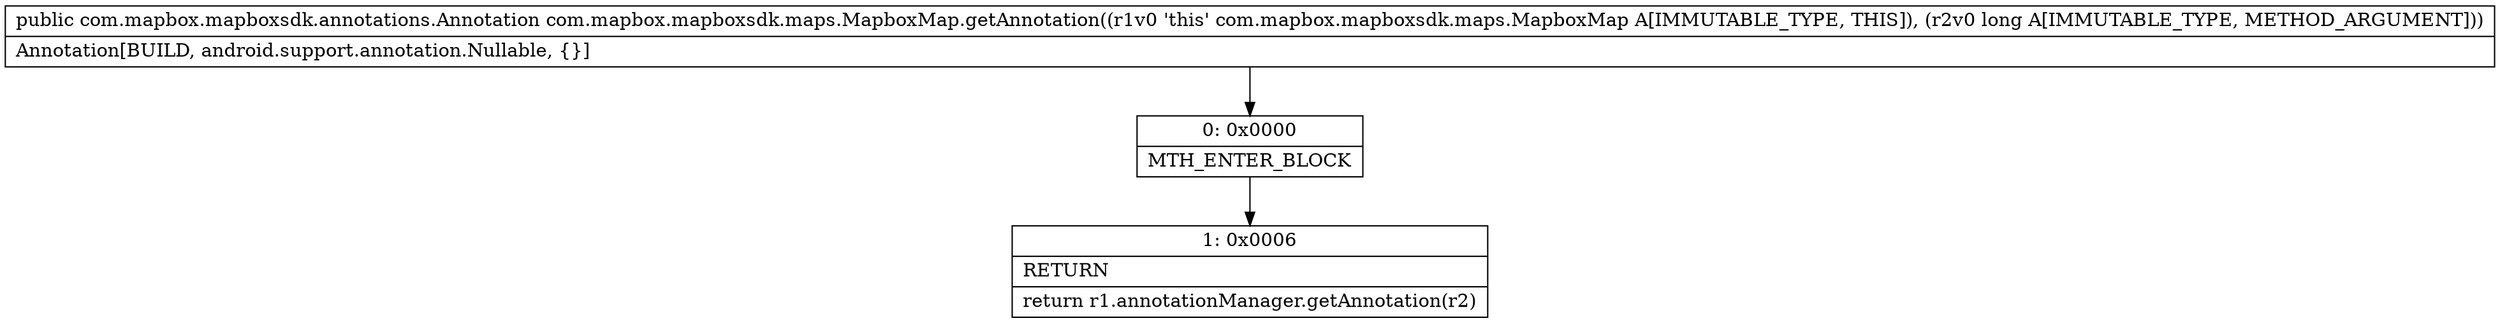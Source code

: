 digraph "CFG forcom.mapbox.mapboxsdk.maps.MapboxMap.getAnnotation(J)Lcom\/mapbox\/mapboxsdk\/annotations\/Annotation;" {
Node_0 [shape=record,label="{0\:\ 0x0000|MTH_ENTER_BLOCK\l}"];
Node_1 [shape=record,label="{1\:\ 0x0006|RETURN\l|return r1.annotationManager.getAnnotation(r2)\l}"];
MethodNode[shape=record,label="{public com.mapbox.mapboxsdk.annotations.Annotation com.mapbox.mapboxsdk.maps.MapboxMap.getAnnotation((r1v0 'this' com.mapbox.mapboxsdk.maps.MapboxMap A[IMMUTABLE_TYPE, THIS]), (r2v0 long A[IMMUTABLE_TYPE, METHOD_ARGUMENT]))  | Annotation[BUILD, android.support.annotation.Nullable, \{\}]\l}"];
MethodNode -> Node_0;
Node_0 -> Node_1;
}

